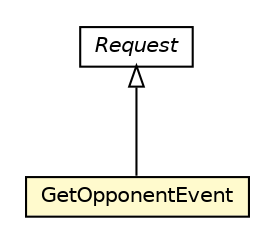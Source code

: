#!/usr/local/bin/dot
#
# Class diagram 
# Generated by UMLGraph version 5.1 (http://www.umlgraph.org/)
#

digraph G {
	edge [fontname="Helvetica",fontsize=10,labelfontname="Helvetica",labelfontsize=10];
	node [fontname="Helvetica",fontsize=10,shape=plaintext];
	nodesep=0.25;
	ranksep=0.5;
	// edu.proz.checkers.infrastructure.GetOpponentEvent
	c963 [label=<<table title="edu.proz.checkers.infrastructure.GetOpponentEvent" border="0" cellborder="1" cellspacing="0" cellpadding="2" port="p" bgcolor="lemonChiffon" href="./GetOpponentEvent.html">
		<tr><td><table border="0" cellspacing="0" cellpadding="1">
<tr><td align="center" balign="center"> GetOpponentEvent </td></tr>
		</table></td></tr>
		</table>>, fontname="Helvetica", fontcolor="black", fontsize=10.0];
	// edu.proz.checkers.infrastructure.Request
	c973 [label=<<table title="edu.proz.checkers.infrastructure.Request" border="0" cellborder="1" cellspacing="0" cellpadding="2" port="p" href="./Request.html">
		<tr><td><table border="0" cellspacing="0" cellpadding="1">
<tr><td align="center" balign="center"><font face="Helvetica-Oblique"> Request </font></td></tr>
		</table></td></tr>
		</table>>, fontname="Helvetica", fontcolor="black", fontsize=10.0];
	//edu.proz.checkers.infrastructure.GetOpponentEvent extends edu.proz.checkers.infrastructure.Request
	c973:p -> c963:p [dir=back,arrowtail=empty];
}

